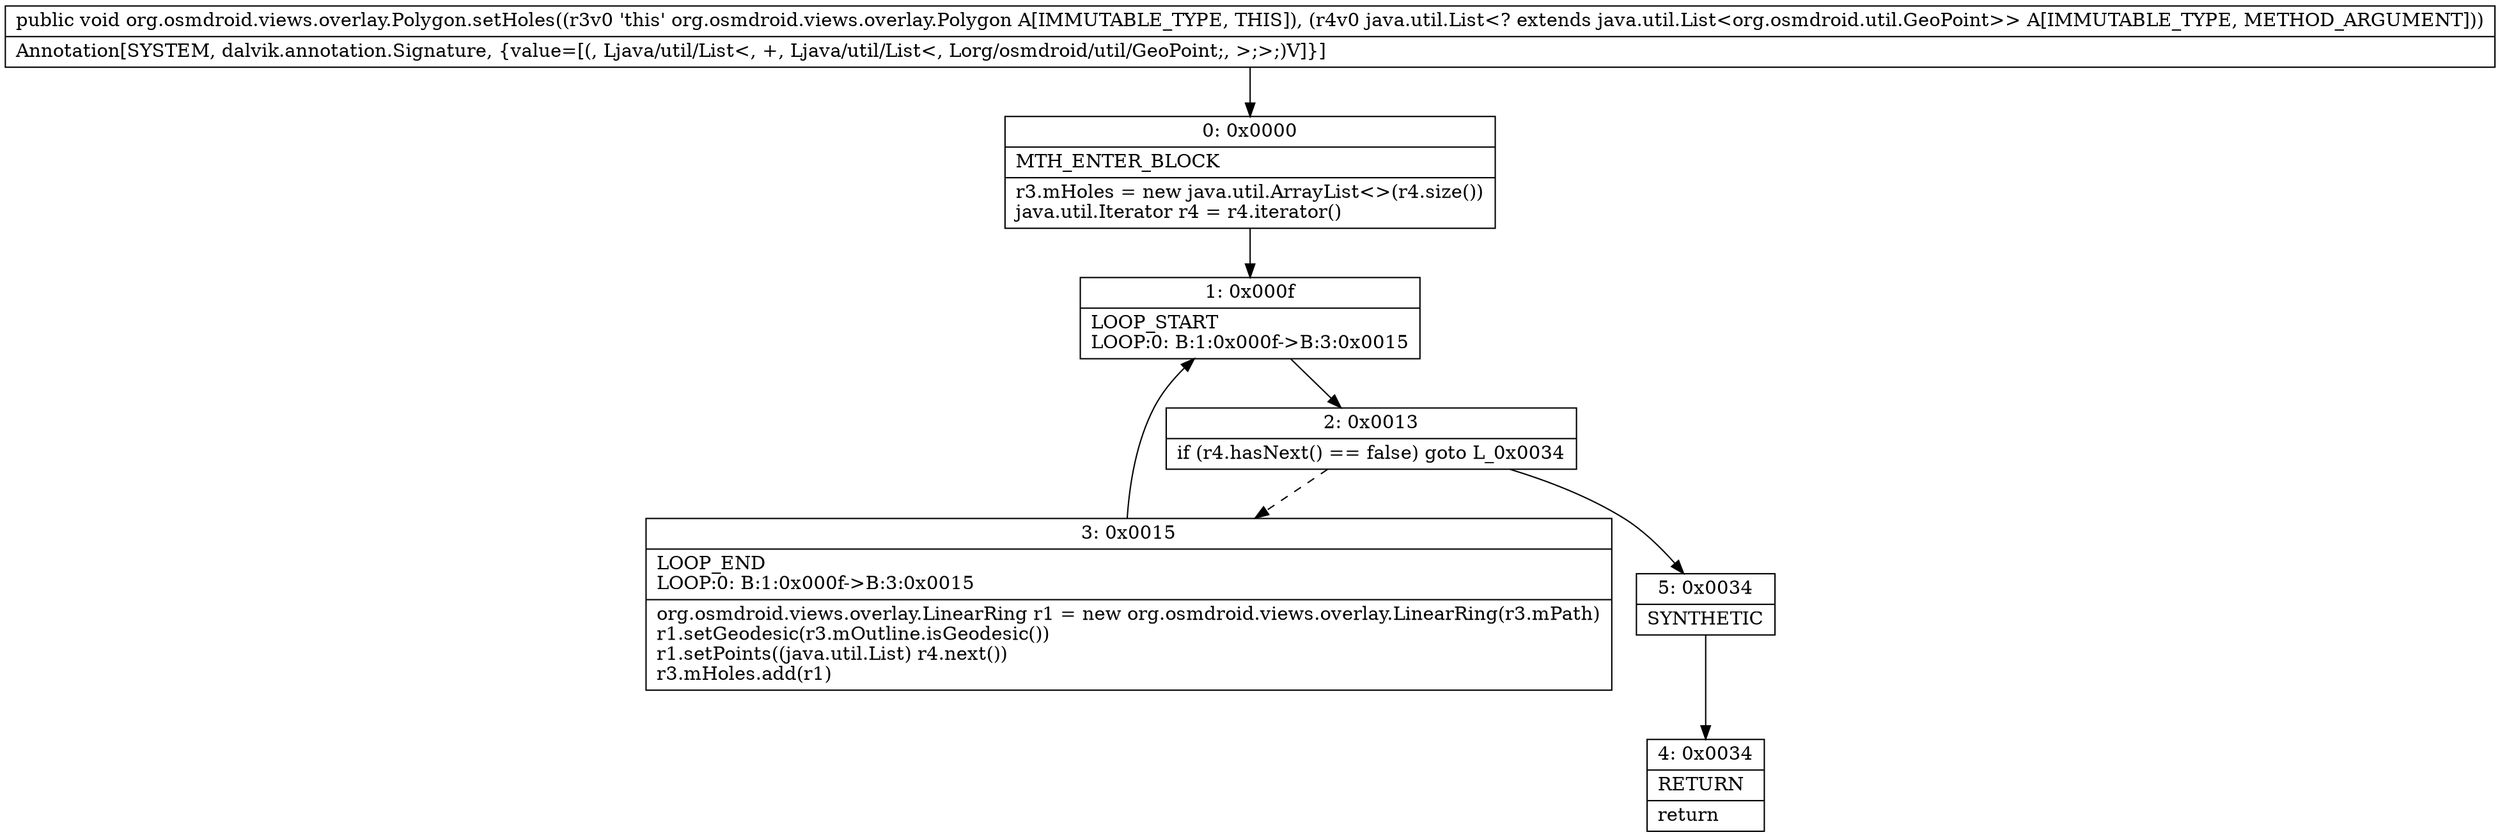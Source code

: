 digraph "CFG fororg.osmdroid.views.overlay.Polygon.setHoles(Ljava\/util\/List;)V" {
Node_0 [shape=record,label="{0\:\ 0x0000|MTH_ENTER_BLOCK\l|r3.mHoles = new java.util.ArrayList\<\>(r4.size())\ljava.util.Iterator r4 = r4.iterator()\l}"];
Node_1 [shape=record,label="{1\:\ 0x000f|LOOP_START\lLOOP:0: B:1:0x000f\-\>B:3:0x0015\l}"];
Node_2 [shape=record,label="{2\:\ 0x0013|if (r4.hasNext() == false) goto L_0x0034\l}"];
Node_3 [shape=record,label="{3\:\ 0x0015|LOOP_END\lLOOP:0: B:1:0x000f\-\>B:3:0x0015\l|org.osmdroid.views.overlay.LinearRing r1 = new org.osmdroid.views.overlay.LinearRing(r3.mPath)\lr1.setGeodesic(r3.mOutline.isGeodesic())\lr1.setPoints((java.util.List) r4.next())\lr3.mHoles.add(r1)\l}"];
Node_4 [shape=record,label="{4\:\ 0x0034|RETURN\l|return\l}"];
Node_5 [shape=record,label="{5\:\ 0x0034|SYNTHETIC\l}"];
MethodNode[shape=record,label="{public void org.osmdroid.views.overlay.Polygon.setHoles((r3v0 'this' org.osmdroid.views.overlay.Polygon A[IMMUTABLE_TYPE, THIS]), (r4v0 java.util.List\<? extends java.util.List\<org.osmdroid.util.GeoPoint\>\> A[IMMUTABLE_TYPE, METHOD_ARGUMENT]))  | Annotation[SYSTEM, dalvik.annotation.Signature, \{value=[(, Ljava\/util\/List\<, +, Ljava\/util\/List\<, Lorg\/osmdroid\/util\/GeoPoint;, \>;\>;)V]\}]\l}"];
MethodNode -> Node_0;
Node_0 -> Node_1;
Node_1 -> Node_2;
Node_2 -> Node_3[style=dashed];
Node_2 -> Node_5;
Node_3 -> Node_1;
Node_5 -> Node_4;
}

